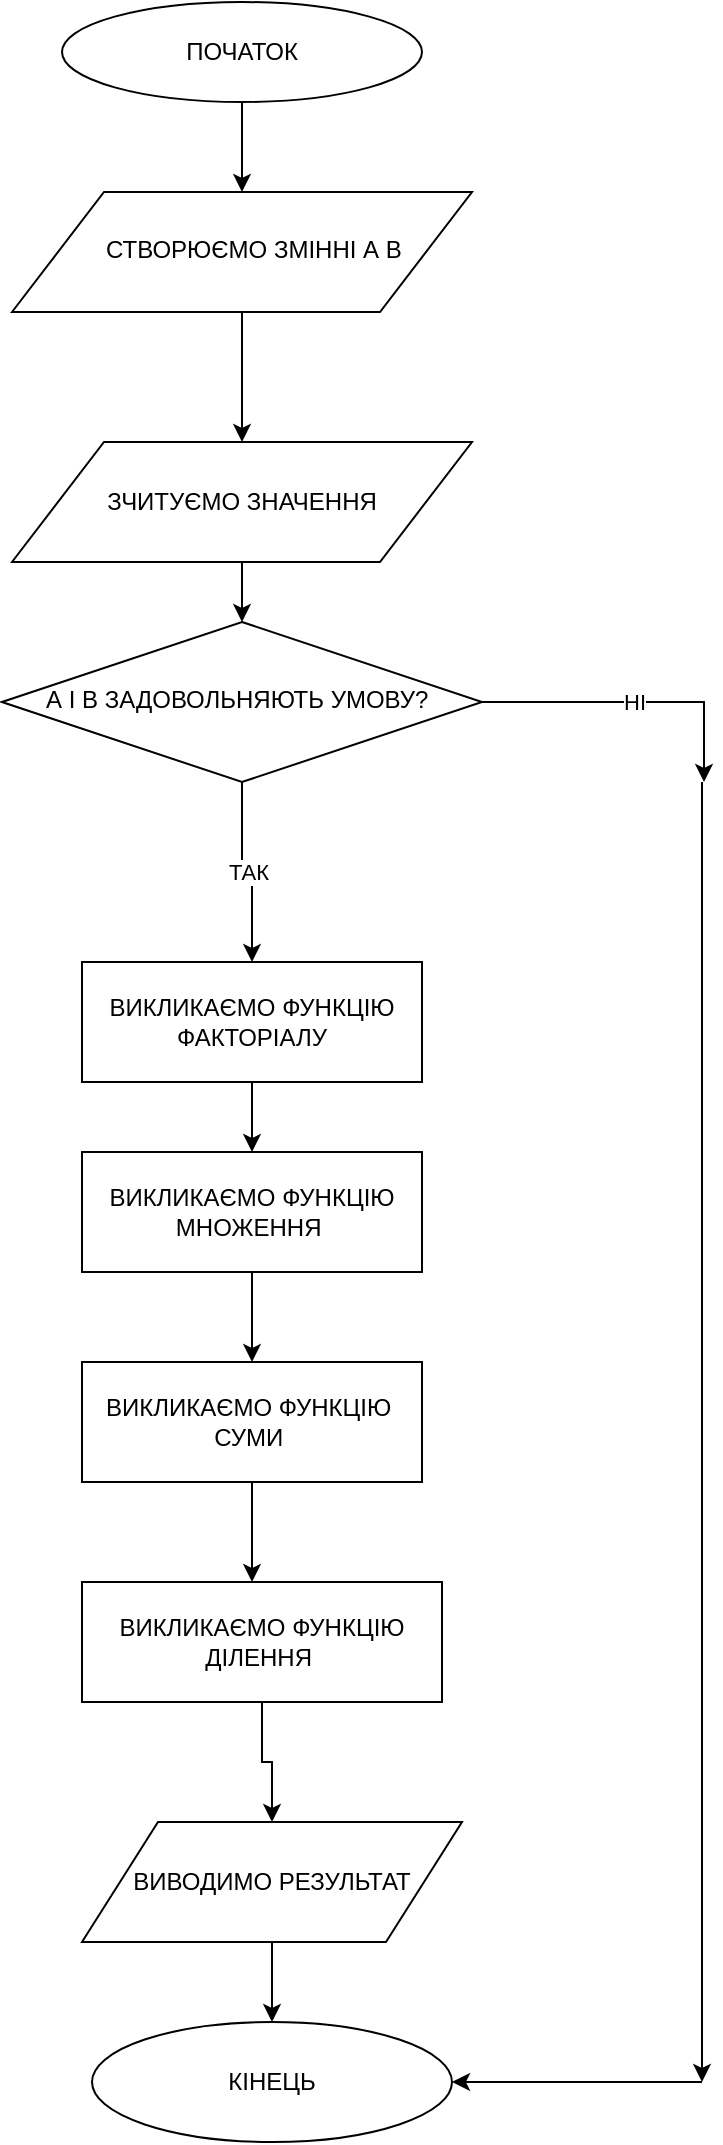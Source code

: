 <mxfile version="12.7.4" type="device"><diagram id="4k0DnXqn-bW9q3_avE69" name="Page-1"><mxGraphModel dx="1038" dy="531" grid="1" gridSize="10" guides="1" tooltips="1" connect="1" arrows="1" fold="1" page="1" pageScale="1" pageWidth="827" pageHeight="1169" math="0" shadow="0"><root><mxCell id="0"/><mxCell id="1" parent="0"/><mxCell id="GlNQRT7lYGkV3CdyqOEa-1" value="" style="edgeStyle=orthogonalEdgeStyle;rounded=0;orthogonalLoop=1;jettySize=auto;html=1;" edge="1" parent="1" source="RcVQQxsZmbWe5svVOMRx-1" target="RcVQQxsZmbWe5svVOMRx-2"><mxGeometry relative="1" as="geometry"/></mxCell><mxCell id="RcVQQxsZmbWe5svVOMRx-1" value="ПОЧАТОК" style="ellipse;whiteSpace=wrap;html=1;" parent="1" vertex="1"><mxGeometry x="320" y="10" width="180" height="50" as="geometry"/></mxCell><mxCell id="RcVQQxsZmbWe5svVOMRx-41" value="" style="edgeStyle=orthogonalEdgeStyle;rounded=0;orthogonalLoop=1;jettySize=auto;html=1;" parent="1" source="RcVQQxsZmbWe5svVOMRx-2" target="RcVQQxsZmbWe5svVOMRx-40" edge="1"><mxGeometry relative="1" as="geometry"/></mxCell><mxCell id="RcVQQxsZmbWe5svVOMRx-2" value="" style="shape=parallelogram;perimeter=parallelogramPerimeter;whiteSpace=wrap;html=1;" parent="1" vertex="1"><mxGeometry x="295" y="105" width="230" height="60" as="geometry"/></mxCell><mxCell id="GlNQRT7lYGkV3CdyqOEa-8" value="" style="edgeStyle=orthogonalEdgeStyle;rounded=0;orthogonalLoop=1;jettySize=auto;html=1;" edge="1" parent="1" source="RcVQQxsZmbWe5svVOMRx-40" target="GlNQRT7lYGkV3CdyqOEa-2"><mxGeometry relative="1" as="geometry"/></mxCell><mxCell id="RcVQQxsZmbWe5svVOMRx-40" value="ЗЧИТУЄМО ЗНАЧЕННЯ" style="shape=parallelogram;perimeter=parallelogramPerimeter;whiteSpace=wrap;html=1;" parent="1" vertex="1"><mxGeometry x="295" y="230" width="230" height="60" as="geometry"/></mxCell><mxCell id="RcVQQxsZmbWe5svVOMRx-3" value="СТВОРЮЄМО ЗМІННІ А В&amp;nbsp;" style="text;html=1;" parent="1" vertex="1"><mxGeometry x="340" y="120" width="160" height="30" as="geometry"/></mxCell><mxCell id="RcVQQxsZmbWe5svVOMRx-9" value="НІ" style="edgeStyle=orthogonalEdgeStyle;rounded=0;orthogonalLoop=1;jettySize=auto;html=1;exitX=1;exitY=0.5;exitDx=0;exitDy=0;" parent="1" source="GlNQRT7lYGkV3CdyqOEa-2" edge="1"><mxGeometry relative="1" as="geometry"><mxPoint x="641" y="400" as="targetPoint"/><Array as="points"><mxPoint x="641" y="360"/></Array><mxPoint x="530" y="360" as="sourcePoint"/></mxGeometry></mxCell><mxCell id="RcVQQxsZmbWe5svVOMRx-12" value="ТАК" style="edgeStyle=orthogonalEdgeStyle;rounded=0;orthogonalLoop=1;jettySize=auto;html=1;entryX=0.5;entryY=0;entryDx=0;entryDy=0;exitX=0.5;exitY=1;exitDx=0;exitDy=0;" parent="1" source="GlNQRT7lYGkV3CdyqOEa-2" target="RcVQQxsZmbWe5svVOMRx-13" edge="1"><mxGeometry relative="1" as="geometry"><mxPoint x="415" y="500" as="targetPoint"/><mxPoint x="414" y="400" as="sourcePoint"/></mxGeometry></mxCell><mxCell id="RcVQQxsZmbWe5svVOMRx-10" value="" style="endArrow=classic;html=1;" parent="1" edge="1"><mxGeometry width="50" height="50" relative="1" as="geometry"><mxPoint x="640" y="400" as="sourcePoint"/><mxPoint x="640" y="1050" as="targetPoint"/><Array as="points"><mxPoint x="640" y="570"/><mxPoint x="640" y="590"/><mxPoint x="640" y="600"/></Array></mxGeometry></mxCell><mxCell id="RcVQQxsZmbWe5svVOMRx-14" style="edgeStyle=orthogonalEdgeStyle;rounded=0;orthogonalLoop=1;jettySize=auto;html=1;entryX=0.5;entryY=0;entryDx=0;entryDy=0;" parent="1" source="RcVQQxsZmbWe5svVOMRx-13" target="RcVQQxsZmbWe5svVOMRx-15" edge="1"><mxGeometry relative="1" as="geometry"><mxPoint x="415" y="600" as="targetPoint"/></mxGeometry></mxCell><mxCell id="RcVQQxsZmbWe5svVOMRx-13" value="ВИКЛИКАЄМО ФУНКЦІЮ ФАКТОРІАЛУ" style="rounded=0;whiteSpace=wrap;html=1;" parent="1" vertex="1"><mxGeometry x="330" y="490" width="170" height="60" as="geometry"/></mxCell><mxCell id="RcVQQxsZmbWe5svVOMRx-16" style="edgeStyle=orthogonalEdgeStyle;rounded=0;orthogonalLoop=1;jettySize=auto;html=1;entryX=0.5;entryY=0;entryDx=0;entryDy=0;" parent="1" source="RcVQQxsZmbWe5svVOMRx-15" target="RcVQQxsZmbWe5svVOMRx-17" edge="1"><mxGeometry relative="1" as="geometry"><mxPoint x="415" y="700" as="targetPoint"/></mxGeometry></mxCell><mxCell id="RcVQQxsZmbWe5svVOMRx-15" value="ВИКЛИКАЄМО ФУНКЦІЮ МНОЖЕННЯ&amp;nbsp;" style="rounded=0;whiteSpace=wrap;html=1;" parent="1" vertex="1"><mxGeometry x="330" y="585" width="170" height="60" as="geometry"/></mxCell><mxCell id="RcVQQxsZmbWe5svVOMRx-19" style="edgeStyle=orthogonalEdgeStyle;rounded=0;orthogonalLoop=1;jettySize=auto;html=1;" parent="1" source="RcVQQxsZmbWe5svVOMRx-17" edge="1"><mxGeometry relative="1" as="geometry"><mxPoint x="415" y="800" as="targetPoint"/></mxGeometry></mxCell><mxCell id="RcVQQxsZmbWe5svVOMRx-17" value="ВИКЛИКАЄМО ФУНКЦІЮ&amp;nbsp; СУМИ&amp;nbsp;" style="rounded=0;whiteSpace=wrap;html=1;" parent="1" vertex="1"><mxGeometry x="330" y="690" width="170" height="60" as="geometry"/></mxCell><mxCell id="GlNQRT7lYGkV3CdyqOEa-10" value="" style="edgeStyle=orthogonalEdgeStyle;rounded=0;orthogonalLoop=1;jettySize=auto;html=1;" edge="1" parent="1" source="RcVQQxsZmbWe5svVOMRx-29" target="GlNQRT7lYGkV3CdyqOEa-9"><mxGeometry relative="1" as="geometry"/></mxCell><mxCell id="RcVQQxsZmbWe5svVOMRx-29" value="ВИКЛИКАЄМО ФУНКЦІЮ ДІЛЕННЯ&amp;nbsp;" style="rounded=0;whiteSpace=wrap;html=1;" parent="1" vertex="1"><mxGeometry x="330" y="800" width="180" height="60" as="geometry"/></mxCell><mxCell id="RcVQQxsZmbWe5svVOMRx-57" value="КІНЕЦЬ" style="ellipse;whiteSpace=wrap;html=1;" parent="1" vertex="1"><mxGeometry x="335" y="1020" width="180" height="60" as="geometry"/></mxCell><mxCell id="RcVQQxsZmbWe5svVOMRx-60" value="" style="endArrow=classic;html=1;entryX=1;entryY=0.5;entryDx=0;entryDy=0;" parent="1" target="RcVQQxsZmbWe5svVOMRx-57" edge="1"><mxGeometry width="50" height="50" relative="1" as="geometry"><mxPoint x="640" y="1050" as="sourcePoint"/><mxPoint x="540" y="1080" as="targetPoint"/><Array as="points"><mxPoint x="580" y="1050"/></Array></mxGeometry></mxCell><mxCell id="GlNQRT7lYGkV3CdyqOEa-2" value="" style="rhombus;whiteSpace=wrap;html=1;" vertex="1" parent="1"><mxGeometry x="290" y="320" width="240" height="80" as="geometry"/></mxCell><mxCell id="GlNQRT7lYGkV3CdyqOEa-3" value="А І В ЗАДОВОЛЬНЯЮТЬ УМОВУ?" style="text;html=1;" vertex="1" parent="1"><mxGeometry x="310" y="345" width="220" height="30" as="geometry"/></mxCell><mxCell id="GlNQRT7lYGkV3CdyqOEa-11" value="" style="edgeStyle=orthogonalEdgeStyle;rounded=0;orthogonalLoop=1;jettySize=auto;html=1;" edge="1" parent="1" source="GlNQRT7lYGkV3CdyqOEa-9" target="RcVQQxsZmbWe5svVOMRx-57"><mxGeometry relative="1" as="geometry"/></mxCell><mxCell id="GlNQRT7lYGkV3CdyqOEa-9" value="ВИВОДИМО РЕЗУЛЬТАТ" style="shape=parallelogram;perimeter=parallelogramPerimeter;whiteSpace=wrap;html=1;" vertex="1" parent="1"><mxGeometry x="330" y="920" width="190" height="60" as="geometry"/></mxCell></root></mxGraphModel></diagram></mxfile>